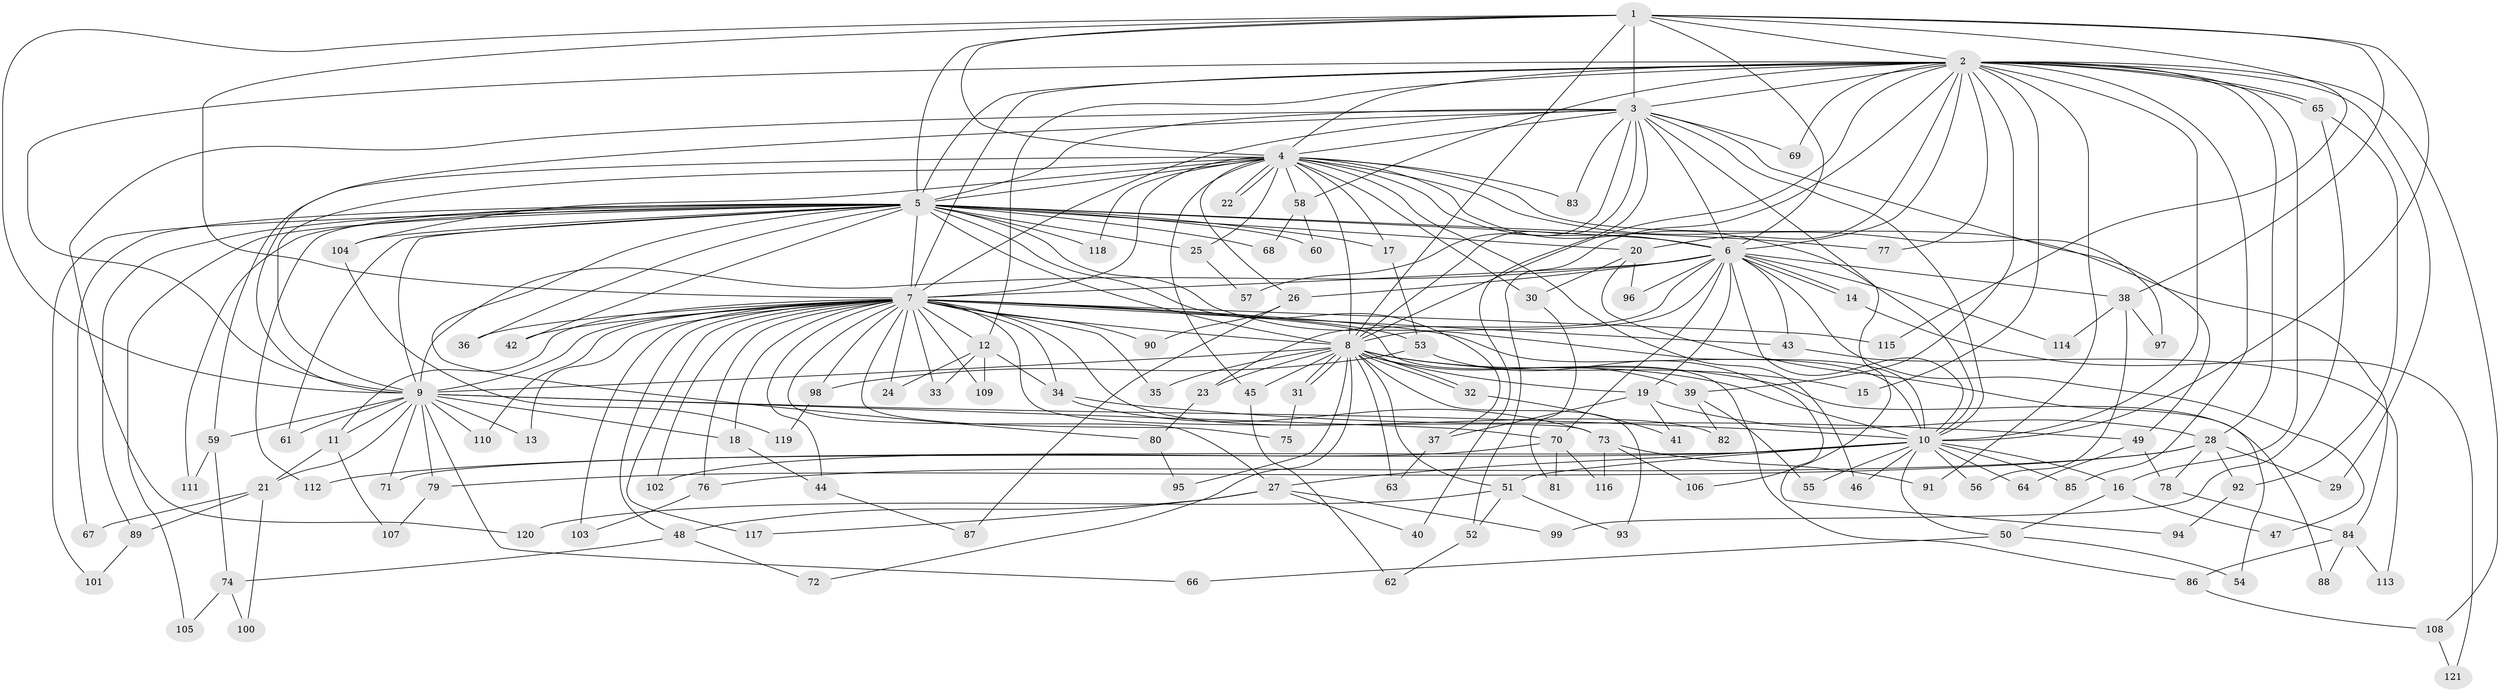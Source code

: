 // Generated by graph-tools (version 1.1) at 2025/49/03/09/25 03:49:36]
// undirected, 121 vertices, 267 edges
graph export_dot {
graph [start="1"]
  node [color=gray90,style=filled];
  1;
  2;
  3;
  4;
  5;
  6;
  7;
  8;
  9;
  10;
  11;
  12;
  13;
  14;
  15;
  16;
  17;
  18;
  19;
  20;
  21;
  22;
  23;
  24;
  25;
  26;
  27;
  28;
  29;
  30;
  31;
  32;
  33;
  34;
  35;
  36;
  37;
  38;
  39;
  40;
  41;
  42;
  43;
  44;
  45;
  46;
  47;
  48;
  49;
  50;
  51;
  52;
  53;
  54;
  55;
  56;
  57;
  58;
  59;
  60;
  61;
  62;
  63;
  64;
  65;
  66;
  67;
  68;
  69;
  70;
  71;
  72;
  73;
  74;
  75;
  76;
  77;
  78;
  79;
  80;
  81;
  82;
  83;
  84;
  85;
  86;
  87;
  88;
  89;
  90;
  91;
  92;
  93;
  94;
  95;
  96;
  97;
  98;
  99;
  100;
  101;
  102;
  103;
  104;
  105;
  106;
  107;
  108;
  109;
  110;
  111;
  112;
  113;
  114;
  115;
  116;
  117;
  118;
  119;
  120;
  121;
  1 -- 2;
  1 -- 3;
  1 -- 4;
  1 -- 5;
  1 -- 6;
  1 -- 7;
  1 -- 8;
  1 -- 9;
  1 -- 10;
  1 -- 38;
  1 -- 115;
  2 -- 3;
  2 -- 4;
  2 -- 5;
  2 -- 6;
  2 -- 7;
  2 -- 8;
  2 -- 9;
  2 -- 10;
  2 -- 12;
  2 -- 15;
  2 -- 16;
  2 -- 20;
  2 -- 28;
  2 -- 29;
  2 -- 39;
  2 -- 52;
  2 -- 58;
  2 -- 65;
  2 -- 65;
  2 -- 69;
  2 -- 77;
  2 -- 85;
  2 -- 91;
  2 -- 108;
  3 -- 4;
  3 -- 5;
  3 -- 6;
  3 -- 7;
  3 -- 8;
  3 -- 9;
  3 -- 10;
  3 -- 40;
  3 -- 49;
  3 -- 57;
  3 -- 69;
  3 -- 83;
  3 -- 106;
  3 -- 120;
  4 -- 5;
  4 -- 6;
  4 -- 7;
  4 -- 8;
  4 -- 9;
  4 -- 10;
  4 -- 17;
  4 -- 22;
  4 -- 22;
  4 -- 25;
  4 -- 26;
  4 -- 30;
  4 -- 45;
  4 -- 46;
  4 -- 58;
  4 -- 59;
  4 -- 83;
  4 -- 84;
  4 -- 97;
  4 -- 104;
  4 -- 118;
  5 -- 6;
  5 -- 7;
  5 -- 8;
  5 -- 9;
  5 -- 10;
  5 -- 17;
  5 -- 20;
  5 -- 25;
  5 -- 36;
  5 -- 37;
  5 -- 42;
  5 -- 60;
  5 -- 61;
  5 -- 67;
  5 -- 68;
  5 -- 77;
  5 -- 80;
  5 -- 89;
  5 -- 101;
  5 -- 104;
  5 -- 105;
  5 -- 111;
  5 -- 112;
  5 -- 118;
  6 -- 7;
  6 -- 8;
  6 -- 9;
  6 -- 10;
  6 -- 14;
  6 -- 14;
  6 -- 19;
  6 -- 23;
  6 -- 26;
  6 -- 38;
  6 -- 43;
  6 -- 47;
  6 -- 70;
  6 -- 96;
  6 -- 114;
  7 -- 8;
  7 -- 9;
  7 -- 10;
  7 -- 11;
  7 -- 12;
  7 -- 13;
  7 -- 18;
  7 -- 24;
  7 -- 27;
  7 -- 33;
  7 -- 34;
  7 -- 35;
  7 -- 36;
  7 -- 42;
  7 -- 43;
  7 -- 44;
  7 -- 48;
  7 -- 53;
  7 -- 73;
  7 -- 75;
  7 -- 76;
  7 -- 82;
  7 -- 86;
  7 -- 90;
  7 -- 98;
  7 -- 102;
  7 -- 103;
  7 -- 109;
  7 -- 110;
  7 -- 115;
  7 -- 117;
  8 -- 9;
  8 -- 10;
  8 -- 15;
  8 -- 19;
  8 -- 23;
  8 -- 31;
  8 -- 31;
  8 -- 32;
  8 -- 32;
  8 -- 35;
  8 -- 39;
  8 -- 45;
  8 -- 51;
  8 -- 63;
  8 -- 72;
  8 -- 88;
  8 -- 93;
  8 -- 95;
  9 -- 10;
  9 -- 11;
  9 -- 13;
  9 -- 18;
  9 -- 21;
  9 -- 59;
  9 -- 61;
  9 -- 66;
  9 -- 70;
  9 -- 71;
  9 -- 79;
  9 -- 110;
  10 -- 16;
  10 -- 27;
  10 -- 46;
  10 -- 50;
  10 -- 51;
  10 -- 55;
  10 -- 56;
  10 -- 64;
  10 -- 71;
  10 -- 85;
  10 -- 112;
  11 -- 21;
  11 -- 107;
  12 -- 24;
  12 -- 33;
  12 -- 34;
  12 -- 109;
  14 -- 121;
  16 -- 47;
  16 -- 50;
  17 -- 53;
  18 -- 44;
  19 -- 28;
  19 -- 37;
  19 -- 41;
  20 -- 30;
  20 -- 54;
  20 -- 96;
  21 -- 67;
  21 -- 89;
  21 -- 100;
  23 -- 80;
  25 -- 57;
  26 -- 87;
  26 -- 90;
  27 -- 40;
  27 -- 48;
  27 -- 99;
  27 -- 117;
  28 -- 29;
  28 -- 76;
  28 -- 78;
  28 -- 79;
  28 -- 92;
  30 -- 81;
  31 -- 75;
  32 -- 41;
  34 -- 49;
  34 -- 73;
  37 -- 63;
  38 -- 56;
  38 -- 97;
  38 -- 114;
  39 -- 55;
  39 -- 82;
  43 -- 113;
  44 -- 87;
  45 -- 62;
  48 -- 72;
  48 -- 74;
  49 -- 64;
  49 -- 78;
  50 -- 54;
  50 -- 66;
  51 -- 52;
  51 -- 93;
  51 -- 120;
  52 -- 62;
  53 -- 94;
  53 -- 98;
  58 -- 60;
  58 -- 68;
  59 -- 74;
  59 -- 111;
  65 -- 92;
  65 -- 99;
  70 -- 81;
  70 -- 102;
  70 -- 116;
  73 -- 91;
  73 -- 106;
  73 -- 116;
  74 -- 100;
  74 -- 105;
  76 -- 103;
  78 -- 84;
  79 -- 107;
  80 -- 95;
  84 -- 86;
  84 -- 88;
  84 -- 113;
  86 -- 108;
  89 -- 101;
  92 -- 94;
  98 -- 119;
  104 -- 119;
  108 -- 121;
}
